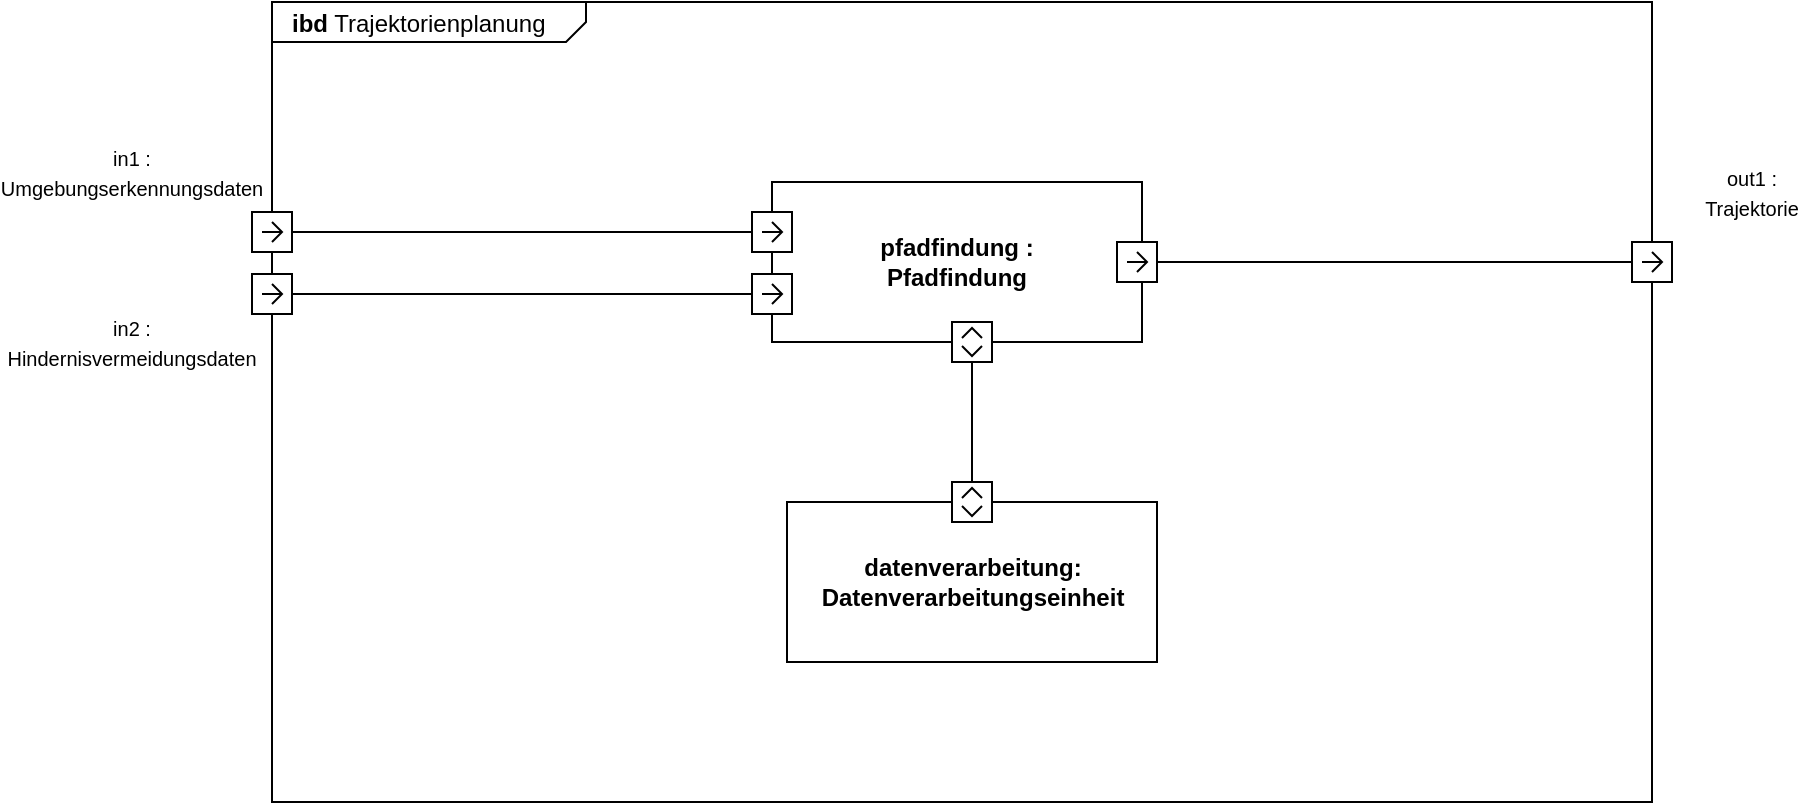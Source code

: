 <mxfile version="22.1.5" type="device">
  <diagram name="Page-1" id="VcEldbE40SIkFAcgv00z">
    <mxGraphModel dx="1560" dy="891" grid="1" gridSize="10" guides="1" tooltips="1" connect="1" arrows="1" fold="1" page="1" pageScale="1" pageWidth="850" pageHeight="1100" math="0" shadow="0">
      <root>
        <mxCell id="0" />
        <mxCell id="1" parent="0" />
        <mxCell id="SKhvwn-lRZItN7kT1ohc-1" value="&lt;p style=&quot;margin:0px;margin-top:4px;margin-left:10px;text-align:left;&quot;&gt;&lt;b&gt;ibd&lt;/b&gt;   Trajektorienplanung&lt;/p&gt;" style="html=1;shape=mxgraph.sysml.package;labelX=157.42;align=left;spacingLeft=10;html=1;overflow=fill;whiteSpace=wrap;recursiveResize=0;" parent="1" vertex="1">
          <mxGeometry x="70" y="110" width="690" height="400" as="geometry" />
        </mxCell>
        <mxCell id="SKhvwn-lRZItN7kT1ohc-14" value="datenverarbeitung:&lt;br&gt;Datenverarbeitungseinheit" style="strokeColor=inherit;fillColor=inherit;gradientColor=inherit;shape=rect;html=1;fontStyle=1;whiteSpace=wrap;align=center;" parent="1" vertex="1">
          <mxGeometry x="327.5" y="360" width="185" height="80" as="geometry" />
        </mxCell>
        <mxCell id="SKhvwn-lRZItN7kT1ohc-18" value="" style="verticalAlign=bottom;html=1;endArrow=none;edgeStyle=orthogonalEdgeStyle;rounded=0;entryX=0;entryY=0.5;entryDx=0;entryDy=0;exitX=0.5;exitY=0;exitDx=0;exitDy=0;exitPerimeter=0;" parent="1" source="SKhvwn-lRZItN7kT1ohc-32" target="SKhvwn-lRZItN7kT1ohc-30" edge="1">
          <mxGeometry relative="1" as="geometry">
            <mxPoint x="150" y="270" as="sourcePoint" />
            <mxPoint x="330" y="234.375" as="targetPoint" />
          </mxGeometry>
        </mxCell>
        <mxCell id="SKhvwn-lRZItN7kT1ohc-27" value="" style="html=1;shape=mxgraph.sysml.port;sysMLPortType=flowN;rotation=90;" parent="1" vertex="1">
          <mxGeometry x="60" y="215" width="20" height="20" as="geometry" />
        </mxCell>
        <mxCell id="SKhvwn-lRZItN7kT1ohc-30" value="pfadfindung :&lt;br style=&quot;border-color: var(--border-color);&quot;&gt;Pfadfindung" style="strokeColor=inherit;fillColor=inherit;gradientColor=inherit;shape=rect;html=1;fontStyle=1;whiteSpace=wrap;align=center;" parent="1" vertex="1">
          <mxGeometry x="320" y="200" width="185" height="80" as="geometry" />
        </mxCell>
        <mxCell id="SKhvwn-lRZItN7kT1ohc-29" value="" style="html=1;shape=mxgraph.sysml.port;sysMLPortType=doubleH;rotation=90;" parent="1" vertex="1">
          <mxGeometry x="410" y="270" width="20" height="20" as="geometry" />
        </mxCell>
        <mxCell id="SKhvwn-lRZItN7kT1ohc-31" value="" style="html=1;shape=mxgraph.sysml.port;sysMLPortType=doubleH;rotation=90;" parent="1" vertex="1">
          <mxGeometry x="410" y="350" width="20" height="20" as="geometry" />
        </mxCell>
        <mxCell id="SKhvwn-lRZItN7kT1ohc-33" value="" style="html=1;shape=mxgraph.sysml.port;sysMLPortType=flowN;rotation=90;" parent="1" vertex="1">
          <mxGeometry x="492.5" y="230" width="20" height="20" as="geometry" />
        </mxCell>
        <mxCell id="SKhvwn-lRZItN7kT1ohc-34" value="" style="verticalAlign=bottom;html=1;endArrow=none;edgeStyle=orthogonalEdgeStyle;rounded=0;entryX=0.5;entryY=1;entryDx=0;entryDy=0;exitX=0.5;exitY=0;exitDx=0;exitDy=0;exitPerimeter=0;entryPerimeter=0;" parent="1" source="SKhvwn-lRZItN7kT1ohc-27" target="SKhvwn-lRZItN7kT1ohc-32" edge="1">
          <mxGeometry relative="1" as="geometry">
            <mxPoint x="80" y="240" as="sourcePoint" />
            <mxPoint x="320" y="240" as="targetPoint" />
          </mxGeometry>
        </mxCell>
        <mxCell id="SKhvwn-lRZItN7kT1ohc-32" value="" style="html=1;shape=mxgraph.sysml.port;sysMLPortType=flowN;rotation=90;" parent="1" vertex="1">
          <mxGeometry x="310" y="215" width="20" height="20" as="geometry" />
        </mxCell>
        <mxCell id="SKhvwn-lRZItN7kT1ohc-36" value="" style="verticalAlign=bottom;html=1;endArrow=none;edgeStyle=orthogonalEdgeStyle;rounded=0;entryX=0.5;entryY=1;entryDx=0;entryDy=0;exitX=0.5;exitY=0;exitDx=0;exitDy=0;exitPerimeter=0;entryPerimeter=0;" parent="1" source="SKhvwn-lRZItN7kT1ohc-38" target="SKhvwn-lRZItN7kT1ohc-38" edge="1">
          <mxGeometry relative="1" as="geometry">
            <mxPoint x="570" y="239.5" as="sourcePoint" />
            <mxPoint x="800" y="239.5" as="targetPoint" />
          </mxGeometry>
        </mxCell>
        <mxCell id="SKhvwn-lRZItN7kT1ohc-37" value="" style="verticalAlign=bottom;html=1;endArrow=none;edgeStyle=orthogonalEdgeStyle;rounded=0;entryX=0;entryY=0.5;entryDx=0;entryDy=0;exitX=1;exitY=0.5;exitDx=0;exitDy=0;exitPerimeter=0;entryPerimeter=0;" parent="1" source="SKhvwn-lRZItN7kT1ohc-29" target="SKhvwn-lRZItN7kT1ohc-31" edge="1">
          <mxGeometry relative="1" as="geometry">
            <mxPoint x="560" y="320" as="sourcePoint" />
            <mxPoint x="790" y="320" as="targetPoint" />
          </mxGeometry>
        </mxCell>
        <mxCell id="SKhvwn-lRZItN7kT1ohc-39" value="" style="verticalAlign=bottom;html=1;endArrow=none;edgeStyle=orthogonalEdgeStyle;rounded=0;entryX=0.5;entryY=1;entryDx=0;entryDy=0;exitX=0.5;exitY=0;exitDx=0;exitDy=0;exitPerimeter=0;entryPerimeter=0;" parent="1" source="SKhvwn-lRZItN7kT1ohc-33" target="SKhvwn-lRZItN7kT1ohc-38" edge="1">
          <mxGeometry relative="1" as="geometry">
            <mxPoint x="513" y="240" as="sourcePoint" />
            <mxPoint x="800" y="239.5" as="targetPoint" />
          </mxGeometry>
        </mxCell>
        <mxCell id="SKhvwn-lRZItN7kT1ohc-38" value="" style="html=1;shape=mxgraph.sysml.port;sysMLPortType=flowN;rotation=90;" parent="1" vertex="1">
          <mxGeometry x="750" y="230" width="20" height="20" as="geometry" />
        </mxCell>
        <mxCell id="mqgd1BaUzvhrvtb-MQXN-1" value="" style="html=1;shape=mxgraph.sysml.port;sysMLPortType=flowN;rotation=90;" vertex="1" parent="1">
          <mxGeometry x="310" y="246" width="20" height="20" as="geometry" />
        </mxCell>
        <mxCell id="mqgd1BaUzvhrvtb-MQXN-2" value="" style="html=1;shape=mxgraph.sysml.port;sysMLPortType=flowN;rotation=90;" vertex="1" parent="1">
          <mxGeometry x="60" y="246" width="20" height="20" as="geometry" />
        </mxCell>
        <mxCell id="mqgd1BaUzvhrvtb-MQXN-3" value="" style="verticalAlign=bottom;html=1;endArrow=none;edgeStyle=orthogonalEdgeStyle;rounded=0;entryX=0.5;entryY=1;entryDx=0;entryDy=0;exitX=0.5;exitY=0;exitDx=0;exitDy=0;exitPerimeter=0;entryPerimeter=0;" edge="1" parent="1" source="mqgd1BaUzvhrvtb-MQXN-2" target="mqgd1BaUzvhrvtb-MQXN-1">
          <mxGeometry relative="1" as="geometry">
            <mxPoint x="90" y="295" as="sourcePoint" />
            <mxPoint x="320" y="295" as="targetPoint" />
          </mxGeometry>
        </mxCell>
        <mxCell id="mqgd1BaUzvhrvtb-MQXN-7" value="&lt;font style=&quot;font-size: 10px;&quot;&gt;in1 : Umgebungserkennungsdaten&lt;/font&gt;" style="text;html=1;strokeColor=none;fillColor=none;align=center;verticalAlign=middle;whiteSpace=wrap;rounded=0;" vertex="1" parent="1">
          <mxGeometry x="-30" y="180" width="60" height="30" as="geometry" />
        </mxCell>
        <mxCell id="mqgd1BaUzvhrvtb-MQXN-8" value="&lt;font style=&quot;font-size: 10px;&quot;&gt;in2 : Hindernisvermeidungsdaten&lt;/font&gt;" style="text;html=1;strokeColor=none;fillColor=none;align=center;verticalAlign=middle;whiteSpace=wrap;rounded=0;" vertex="1" parent="1">
          <mxGeometry x="-30" y="265" width="60" height="30" as="geometry" />
        </mxCell>
        <mxCell id="mqgd1BaUzvhrvtb-MQXN-9" value="&lt;font style=&quot;font-size: 10px;&quot;&gt;out1 : Trajektorie&lt;/font&gt;" style="text;html=1;strokeColor=none;fillColor=none;align=center;verticalAlign=middle;whiteSpace=wrap;rounded=0;" vertex="1" parent="1">
          <mxGeometry x="780" y="190" width="60" height="30" as="geometry" />
        </mxCell>
      </root>
    </mxGraphModel>
  </diagram>
</mxfile>

